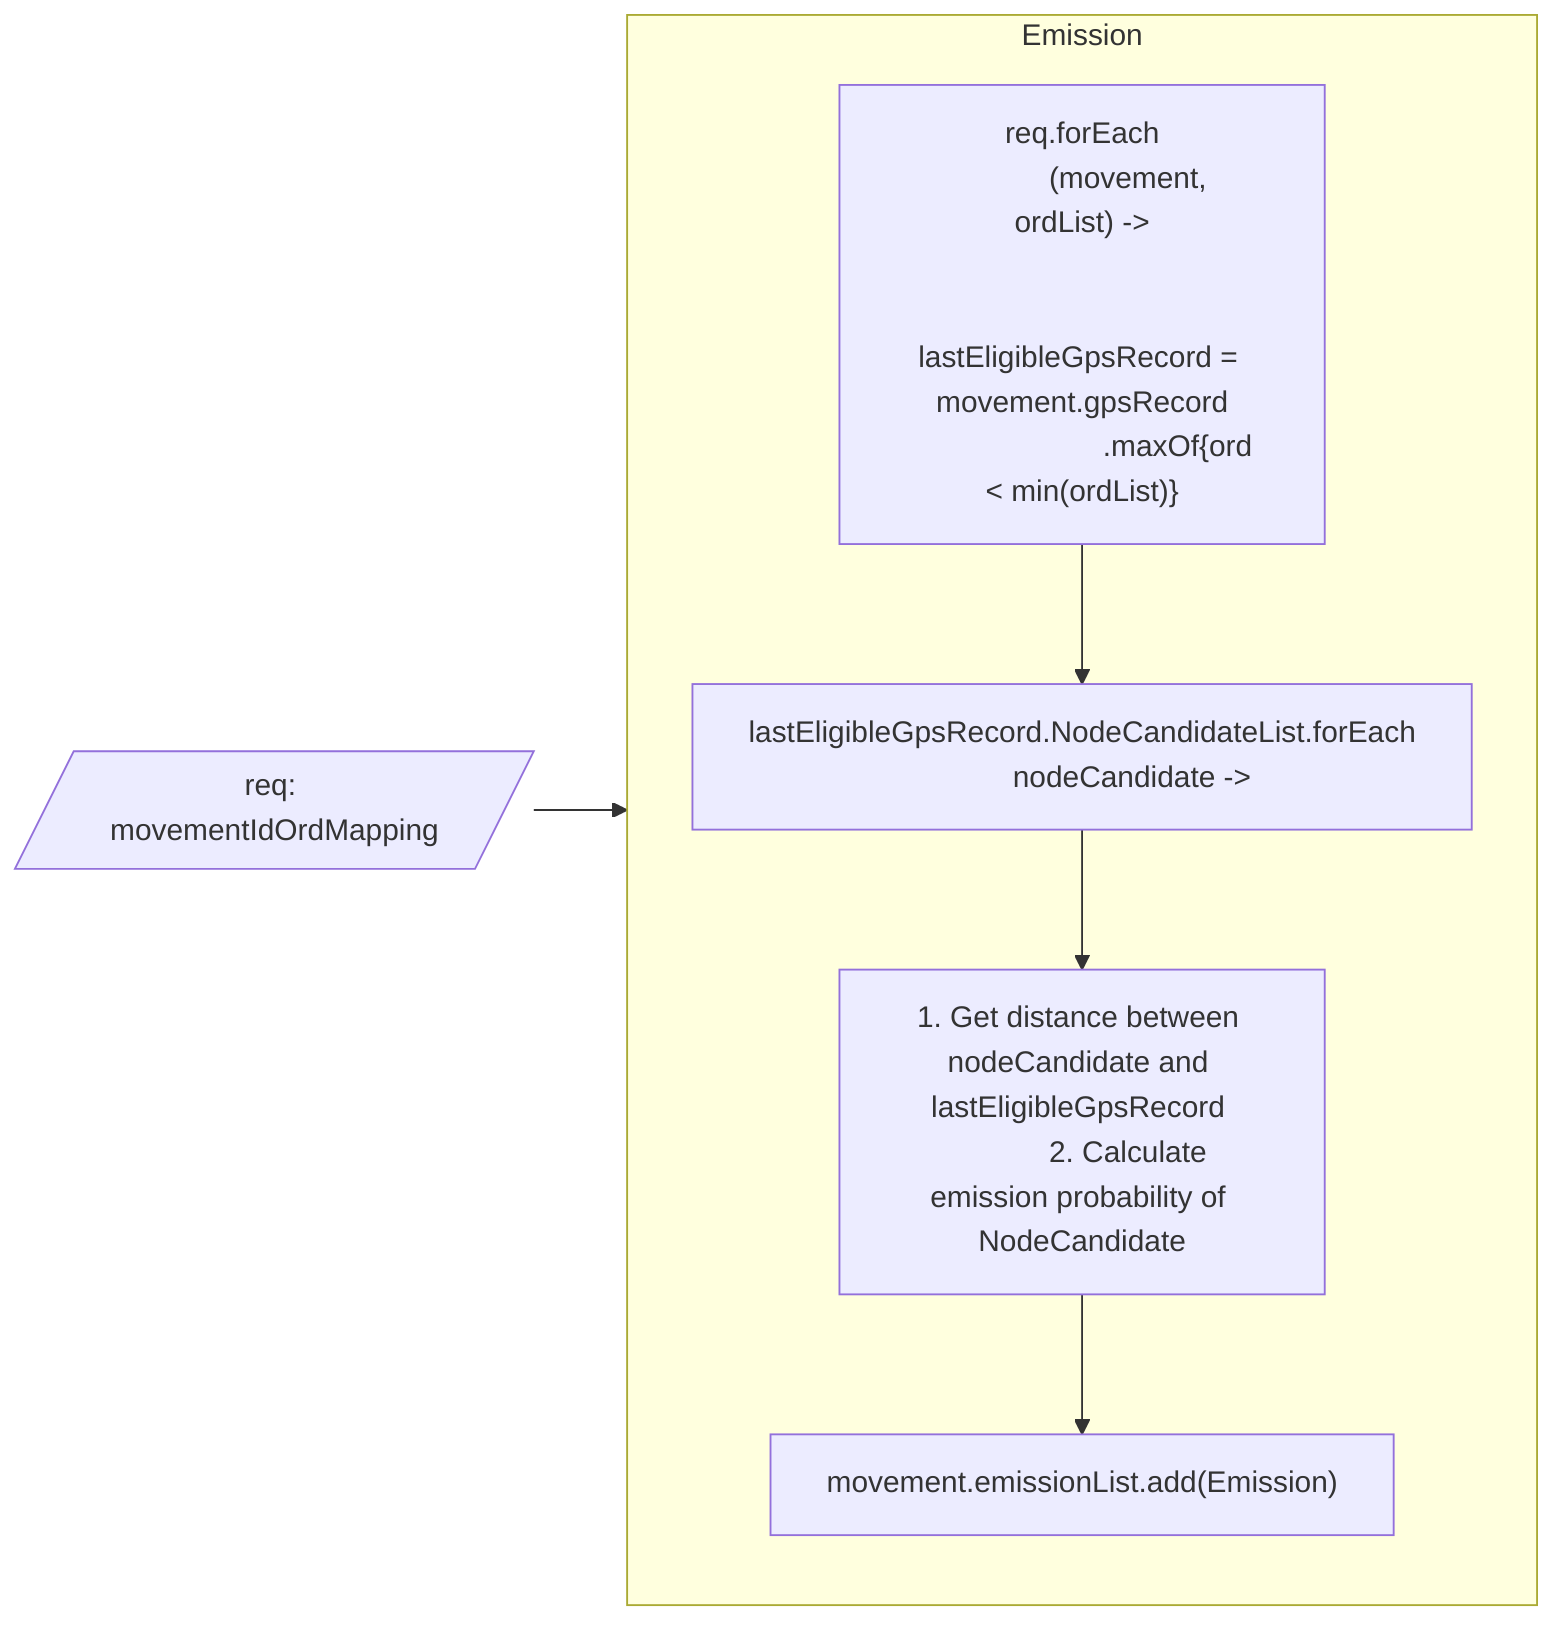 flowchart LR
    Input[/req: movementIdOrdMapping/]

    subgraph Emission

        ReqForEach["
            req.forEach
            (movement, ordList) ->

            lastEligibleGpsRecord = movement.gpsRecord
			.maxOf{ord < min(ordList)}
        "]

        NodeCandidateListLoop["
            lastEligibleGpsRecord.NodeCandidateList.forEach
            nodeCandidate ->
        "]

        GetEmission["
            1. Get distance between nodeCandidate and lastEligibleGpsRecord 
            2. Calculate emission probability of NodeCandidate
        "]

        AddEmission["
            movement.emissionList.add(Emission)
        "]
        
        ReqForEach --> NodeCandidateListLoop --> GetEmission --> AddEmission
    end
    Input --> Emission